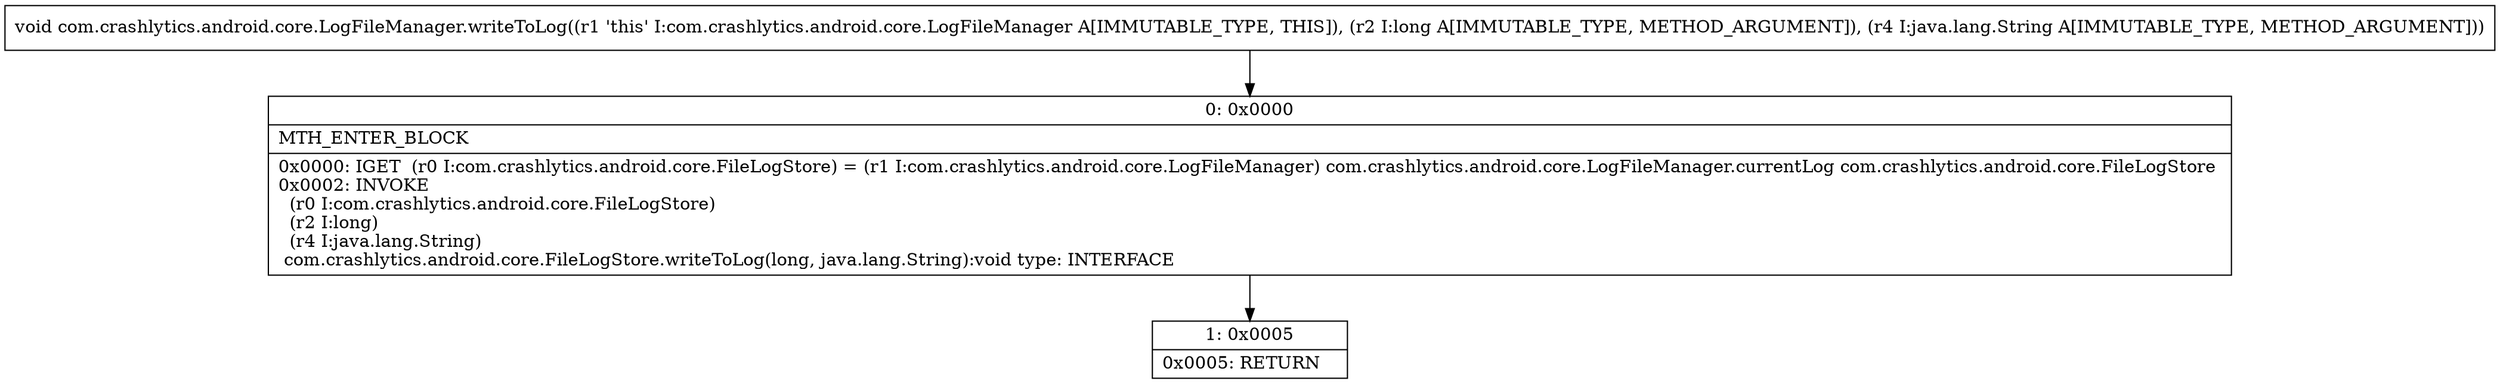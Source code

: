 digraph "CFG forcom.crashlytics.android.core.LogFileManager.writeToLog(JLjava\/lang\/String;)V" {
Node_0 [shape=record,label="{0\:\ 0x0000|MTH_ENTER_BLOCK\l|0x0000: IGET  (r0 I:com.crashlytics.android.core.FileLogStore) = (r1 I:com.crashlytics.android.core.LogFileManager) com.crashlytics.android.core.LogFileManager.currentLog com.crashlytics.android.core.FileLogStore \l0x0002: INVOKE  \l  (r0 I:com.crashlytics.android.core.FileLogStore)\l  (r2 I:long)\l  (r4 I:java.lang.String)\l com.crashlytics.android.core.FileLogStore.writeToLog(long, java.lang.String):void type: INTERFACE \l}"];
Node_1 [shape=record,label="{1\:\ 0x0005|0x0005: RETURN   \l}"];
MethodNode[shape=record,label="{void com.crashlytics.android.core.LogFileManager.writeToLog((r1 'this' I:com.crashlytics.android.core.LogFileManager A[IMMUTABLE_TYPE, THIS]), (r2 I:long A[IMMUTABLE_TYPE, METHOD_ARGUMENT]), (r4 I:java.lang.String A[IMMUTABLE_TYPE, METHOD_ARGUMENT])) }"];
MethodNode -> Node_0;
Node_0 -> Node_1;
}

